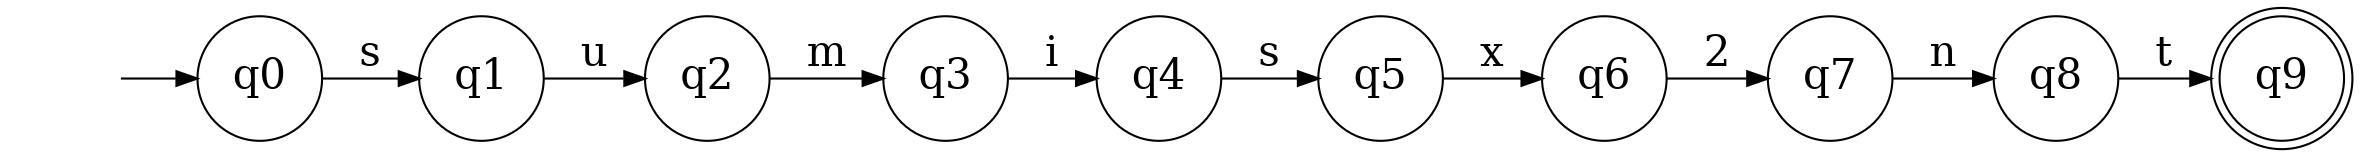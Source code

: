 digraph "automatas/Decremento/cososumisx2nt" {
	graph [rankdir=LR]
	node [fontsize=20]
	edge [fontsize="20pt"]
	"" [label="" shape=plaintext]
	q9 [label=q9 shape=doublecircle]
	q5 [label=q5 shape=circle]
	q0 [label=q0 shape=circle]
	q3 [label=q3 shape=circle]
	q2 [label=q2 shape=circle]
	q1 [label=q1 shape=circle]
	q4 [label=q4 shape=circle]
	q7 [label=q7 shape=circle]
	q8 [label=q8 shape=circle]
	q6 [label=q6 shape=circle]
	"" -> q0 [label=""]
	q0 -> q1 [label=s]
	q1 -> q2 [label=u]
	q2 -> q3 [label=m]
	q3 -> q4 [label=i]
	q4 -> q5 [label=s]
	q5 -> q6 [label=x]
	q6 -> q7 [label=2]
	q7 -> q8 [label=n]
	q8 -> q9 [label=t]
}
